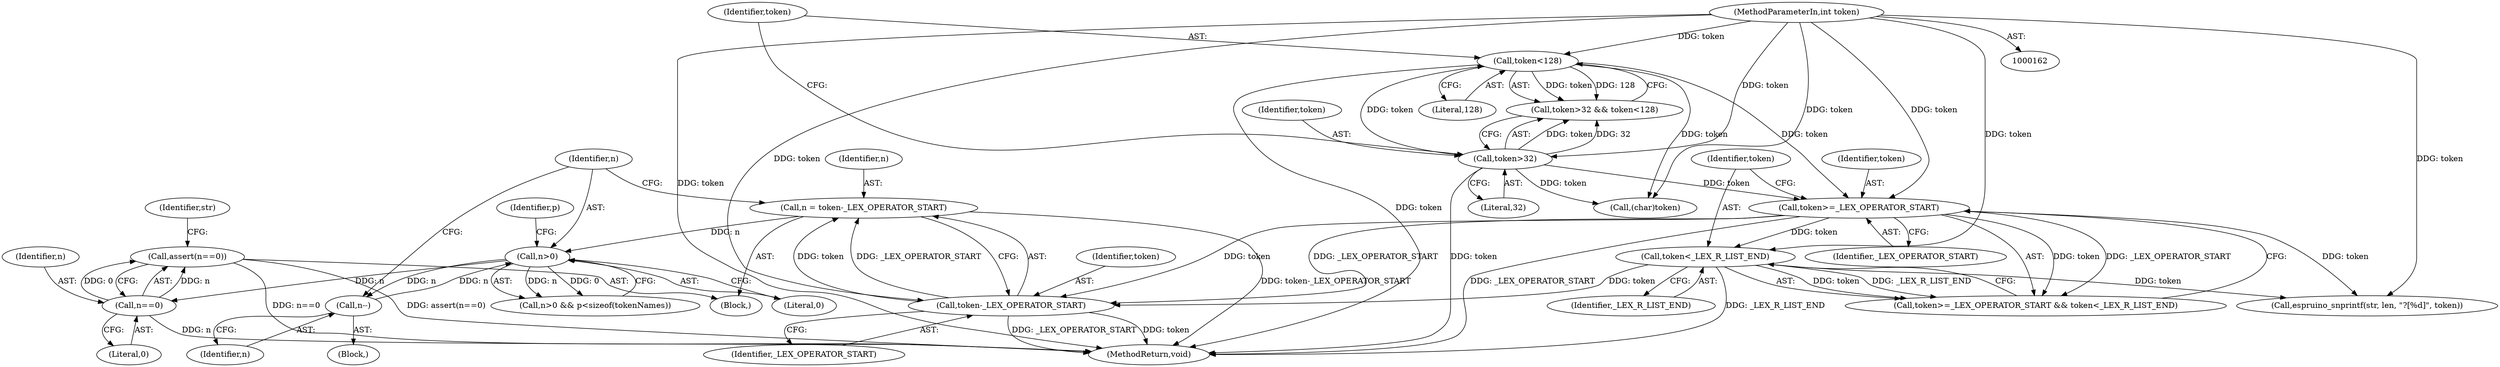 digraph "0_Espruino_0a7619875bf79877907205f6bee08465b89ff10b_0@API" {
"1000317" [label="(Call,assert(n==0))"];
"1000318" [label="(Call,n==0)"];
"1000294" [label="(Call,n>0)"];
"1000315" [label="(Call,n--)"];
"1000287" [label="(Call,n = token-_LEX_OPERATOR_START)"];
"1000289" [label="(Call,token-_LEX_OPERATOR_START)"];
"1000274" [label="(Call,token>=_LEX_OPERATOR_START)"];
"1000172" [label="(Call,token<128)"];
"1000169" [label="(Call,token>32)"];
"1000163" [label="(MethodParameterIn,int token)"];
"1000277" [label="(Call,token<_LEX_R_LIST_END)"];
"1000168" [label="(Call,token>32 && token<128)"];
"1000287" [label="(Call,n = token-_LEX_OPERATOR_START)"];
"1000189" [label="(Call,(char)token)"];
"1000333" [label="(Call,espruino_snprintf(str, len, \"?[%d]\", token))"];
"1000274" [label="(Call,token>=_LEX_OPERATOR_START)"];
"1000280" [label="(Block,)"];
"1000315" [label="(Call,n--)"];
"1000316" [label="(Identifier,n)"];
"1000318" [label="(Call,n==0)"];
"1000163" [label="(MethodParameterIn,int token)"];
"1000275" [label="(Identifier,token)"];
"1000278" [label="(Identifier,token)"];
"1000296" [label="(Literal,0)"];
"1000294" [label="(Call,n>0)"];
"1000320" [label="(Literal,0)"];
"1000169" [label="(Call,token>32)"];
"1000293" [label="(Call,n>0 && p<sizeof(tokenNames))"];
"1000301" [label="(Block,)"];
"1000322" [label="(Identifier,str)"];
"1000298" [label="(Identifier,p)"];
"1000174" [label="(Literal,128)"];
"1000171" [label="(Literal,32)"];
"1000170" [label="(Identifier,token)"];
"1000277" [label="(Call,token<_LEX_R_LIST_END)"];
"1000317" [label="(Call,assert(n==0))"];
"1000288" [label="(Identifier,n)"];
"1000276" [label="(Identifier,_LEX_OPERATOR_START)"];
"1000295" [label="(Identifier,n)"];
"1000289" [label="(Call,token-_LEX_OPERATOR_START)"];
"1000290" [label="(Identifier,token)"];
"1000173" [label="(Identifier,token)"];
"1000291" [label="(Identifier,_LEX_OPERATOR_START)"];
"1000319" [label="(Identifier,n)"];
"1000273" [label="(Call,token>=_LEX_OPERATOR_START && token<_LEX_R_LIST_END)"];
"1000338" [label="(MethodReturn,void)"];
"1000279" [label="(Identifier,_LEX_R_LIST_END)"];
"1000172" [label="(Call,token<128)"];
"1000317" -> "1000280"  [label="AST: "];
"1000317" -> "1000318"  [label="CFG: "];
"1000318" -> "1000317"  [label="AST: "];
"1000322" -> "1000317"  [label="CFG: "];
"1000317" -> "1000338"  [label="DDG: n==0"];
"1000317" -> "1000338"  [label="DDG: assert(n==0)"];
"1000318" -> "1000317"  [label="DDG: n"];
"1000318" -> "1000317"  [label="DDG: 0"];
"1000318" -> "1000320"  [label="CFG: "];
"1000319" -> "1000318"  [label="AST: "];
"1000320" -> "1000318"  [label="AST: "];
"1000318" -> "1000338"  [label="DDG: n"];
"1000294" -> "1000318"  [label="DDG: n"];
"1000294" -> "1000293"  [label="AST: "];
"1000294" -> "1000296"  [label="CFG: "];
"1000295" -> "1000294"  [label="AST: "];
"1000296" -> "1000294"  [label="AST: "];
"1000298" -> "1000294"  [label="CFG: "];
"1000293" -> "1000294"  [label="CFG: "];
"1000294" -> "1000293"  [label="DDG: n"];
"1000294" -> "1000293"  [label="DDG: 0"];
"1000315" -> "1000294"  [label="DDG: n"];
"1000287" -> "1000294"  [label="DDG: n"];
"1000294" -> "1000315"  [label="DDG: n"];
"1000315" -> "1000301"  [label="AST: "];
"1000315" -> "1000316"  [label="CFG: "];
"1000316" -> "1000315"  [label="AST: "];
"1000295" -> "1000315"  [label="CFG: "];
"1000287" -> "1000280"  [label="AST: "];
"1000287" -> "1000289"  [label="CFG: "];
"1000288" -> "1000287"  [label="AST: "];
"1000289" -> "1000287"  [label="AST: "];
"1000295" -> "1000287"  [label="CFG: "];
"1000287" -> "1000338"  [label="DDG: token-_LEX_OPERATOR_START"];
"1000289" -> "1000287"  [label="DDG: token"];
"1000289" -> "1000287"  [label="DDG: _LEX_OPERATOR_START"];
"1000289" -> "1000291"  [label="CFG: "];
"1000290" -> "1000289"  [label="AST: "];
"1000291" -> "1000289"  [label="AST: "];
"1000289" -> "1000338"  [label="DDG: _LEX_OPERATOR_START"];
"1000289" -> "1000338"  [label="DDG: token"];
"1000274" -> "1000289"  [label="DDG: token"];
"1000274" -> "1000289"  [label="DDG: _LEX_OPERATOR_START"];
"1000277" -> "1000289"  [label="DDG: token"];
"1000163" -> "1000289"  [label="DDG: token"];
"1000274" -> "1000273"  [label="AST: "];
"1000274" -> "1000276"  [label="CFG: "];
"1000275" -> "1000274"  [label="AST: "];
"1000276" -> "1000274"  [label="AST: "];
"1000278" -> "1000274"  [label="CFG: "];
"1000273" -> "1000274"  [label="CFG: "];
"1000274" -> "1000338"  [label="DDG: _LEX_OPERATOR_START"];
"1000274" -> "1000273"  [label="DDG: token"];
"1000274" -> "1000273"  [label="DDG: _LEX_OPERATOR_START"];
"1000172" -> "1000274"  [label="DDG: token"];
"1000169" -> "1000274"  [label="DDG: token"];
"1000163" -> "1000274"  [label="DDG: token"];
"1000274" -> "1000277"  [label="DDG: token"];
"1000274" -> "1000333"  [label="DDG: token"];
"1000172" -> "1000168"  [label="AST: "];
"1000172" -> "1000174"  [label="CFG: "];
"1000173" -> "1000172"  [label="AST: "];
"1000174" -> "1000172"  [label="AST: "];
"1000168" -> "1000172"  [label="CFG: "];
"1000172" -> "1000338"  [label="DDG: token"];
"1000172" -> "1000168"  [label="DDG: token"];
"1000172" -> "1000168"  [label="DDG: 128"];
"1000169" -> "1000172"  [label="DDG: token"];
"1000163" -> "1000172"  [label="DDG: token"];
"1000172" -> "1000189"  [label="DDG: token"];
"1000169" -> "1000168"  [label="AST: "];
"1000169" -> "1000171"  [label="CFG: "];
"1000170" -> "1000169"  [label="AST: "];
"1000171" -> "1000169"  [label="AST: "];
"1000173" -> "1000169"  [label="CFG: "];
"1000168" -> "1000169"  [label="CFG: "];
"1000169" -> "1000338"  [label="DDG: token"];
"1000169" -> "1000168"  [label="DDG: token"];
"1000169" -> "1000168"  [label="DDG: 32"];
"1000163" -> "1000169"  [label="DDG: token"];
"1000169" -> "1000189"  [label="DDG: token"];
"1000163" -> "1000162"  [label="AST: "];
"1000163" -> "1000338"  [label="DDG: token"];
"1000163" -> "1000189"  [label="DDG: token"];
"1000163" -> "1000277"  [label="DDG: token"];
"1000163" -> "1000333"  [label="DDG: token"];
"1000277" -> "1000273"  [label="AST: "];
"1000277" -> "1000279"  [label="CFG: "];
"1000278" -> "1000277"  [label="AST: "];
"1000279" -> "1000277"  [label="AST: "];
"1000273" -> "1000277"  [label="CFG: "];
"1000277" -> "1000338"  [label="DDG: _LEX_R_LIST_END"];
"1000277" -> "1000273"  [label="DDG: token"];
"1000277" -> "1000273"  [label="DDG: _LEX_R_LIST_END"];
"1000277" -> "1000333"  [label="DDG: token"];
}
